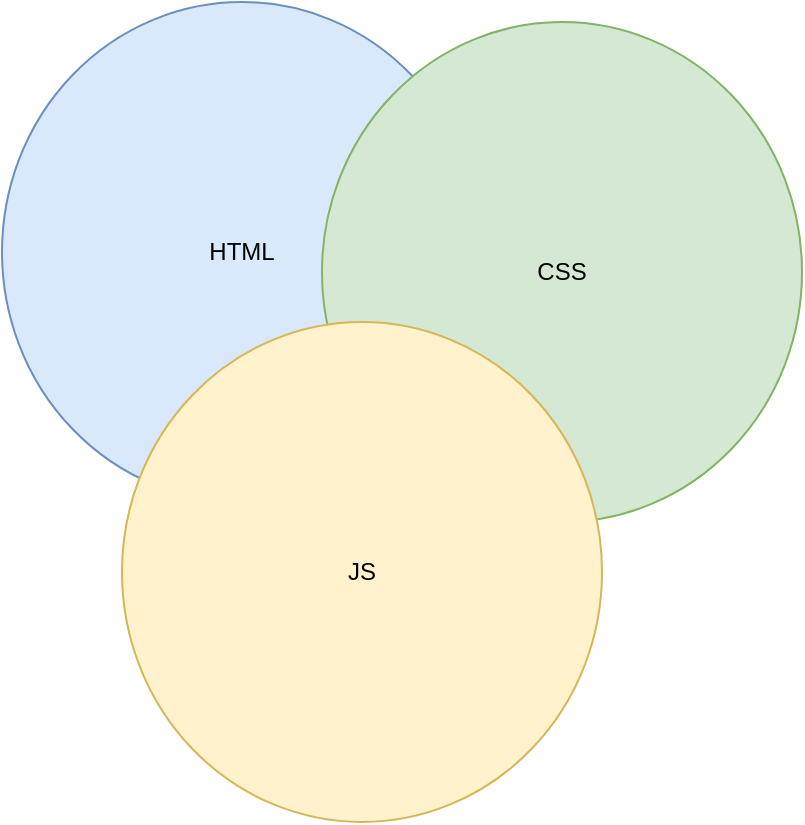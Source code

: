 <mxfile version="20.7.4" type="device"><diagram id="7HG9AR-J1felPjyq5Xpk" name="‫עמוד-1‬"><mxGraphModel dx="1434" dy="764" grid="1" gridSize="10" guides="1" tooltips="1" connect="1" arrows="1" fold="1" page="1" pageScale="1" pageWidth="827" pageHeight="1169" math="0" shadow="0"><root><mxCell id="0"/><mxCell id="1" parent="0"/><mxCell id="DGW4xELBluEN4BehOuK2-2" value="HTML" style="ellipse;whiteSpace=wrap;html=1;fillColor=#dae8fc;strokeColor=#6c8ebf;" vertex="1" parent="1"><mxGeometry x="250" y="100" width="240" height="250" as="geometry"/></mxCell><mxCell id="DGW4xELBluEN4BehOuK2-3" value="CSS" style="ellipse;whiteSpace=wrap;html=1;fillColor=#d5e8d4;strokeColor=#82b366;" vertex="1" parent="1"><mxGeometry x="410" y="110" width="240" height="250" as="geometry"/></mxCell><mxCell id="DGW4xELBluEN4BehOuK2-4" value="JS" style="ellipse;whiteSpace=wrap;html=1;fillColor=#fff2cc;strokeColor=#d6b656;" vertex="1" parent="1"><mxGeometry x="310" y="260" width="240" height="250" as="geometry"/></mxCell></root></mxGraphModel></diagram></mxfile>